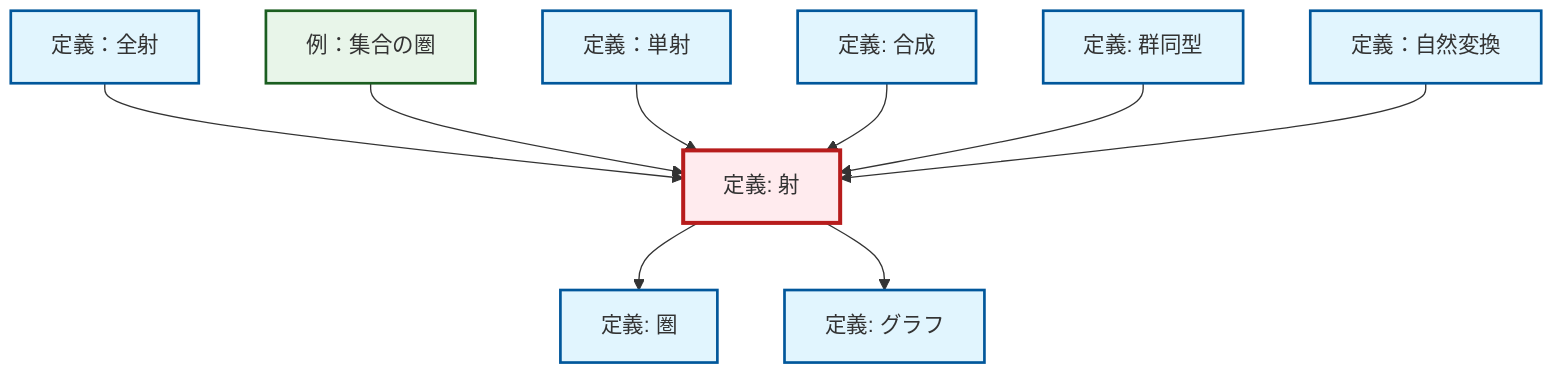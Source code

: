graph TD
    classDef definition fill:#e1f5fe,stroke:#01579b,stroke-width:2px
    classDef theorem fill:#f3e5f5,stroke:#4a148c,stroke-width:2px
    classDef axiom fill:#fff3e0,stroke:#e65100,stroke-width:2px
    classDef example fill:#e8f5e9,stroke:#1b5e20,stroke-width:2px
    classDef current fill:#ffebee,stroke:#b71c1c,stroke-width:3px
    def-epimorphism["定義：全射"]:::definition
    def-natural-transformation["定義：自然変換"]:::definition
    def-monomorphism["定義：単射"]:::definition
    def-composition["定義: 合成"]:::definition
    def-isomorphism["定義: 群同型"]:::definition
    ex-set-category["例：集合の圏"]:::example
    def-graph["定義: グラフ"]:::definition
    def-category["定義: 圏"]:::definition
    def-morphism["定義: 射"]:::definition
    def-epimorphism --> def-morphism
    ex-set-category --> def-morphism
    def-monomorphism --> def-morphism
    def-morphism --> def-category
    def-composition --> def-morphism
    def-isomorphism --> def-morphism
    def-morphism --> def-graph
    def-natural-transformation --> def-morphism
    class def-morphism current